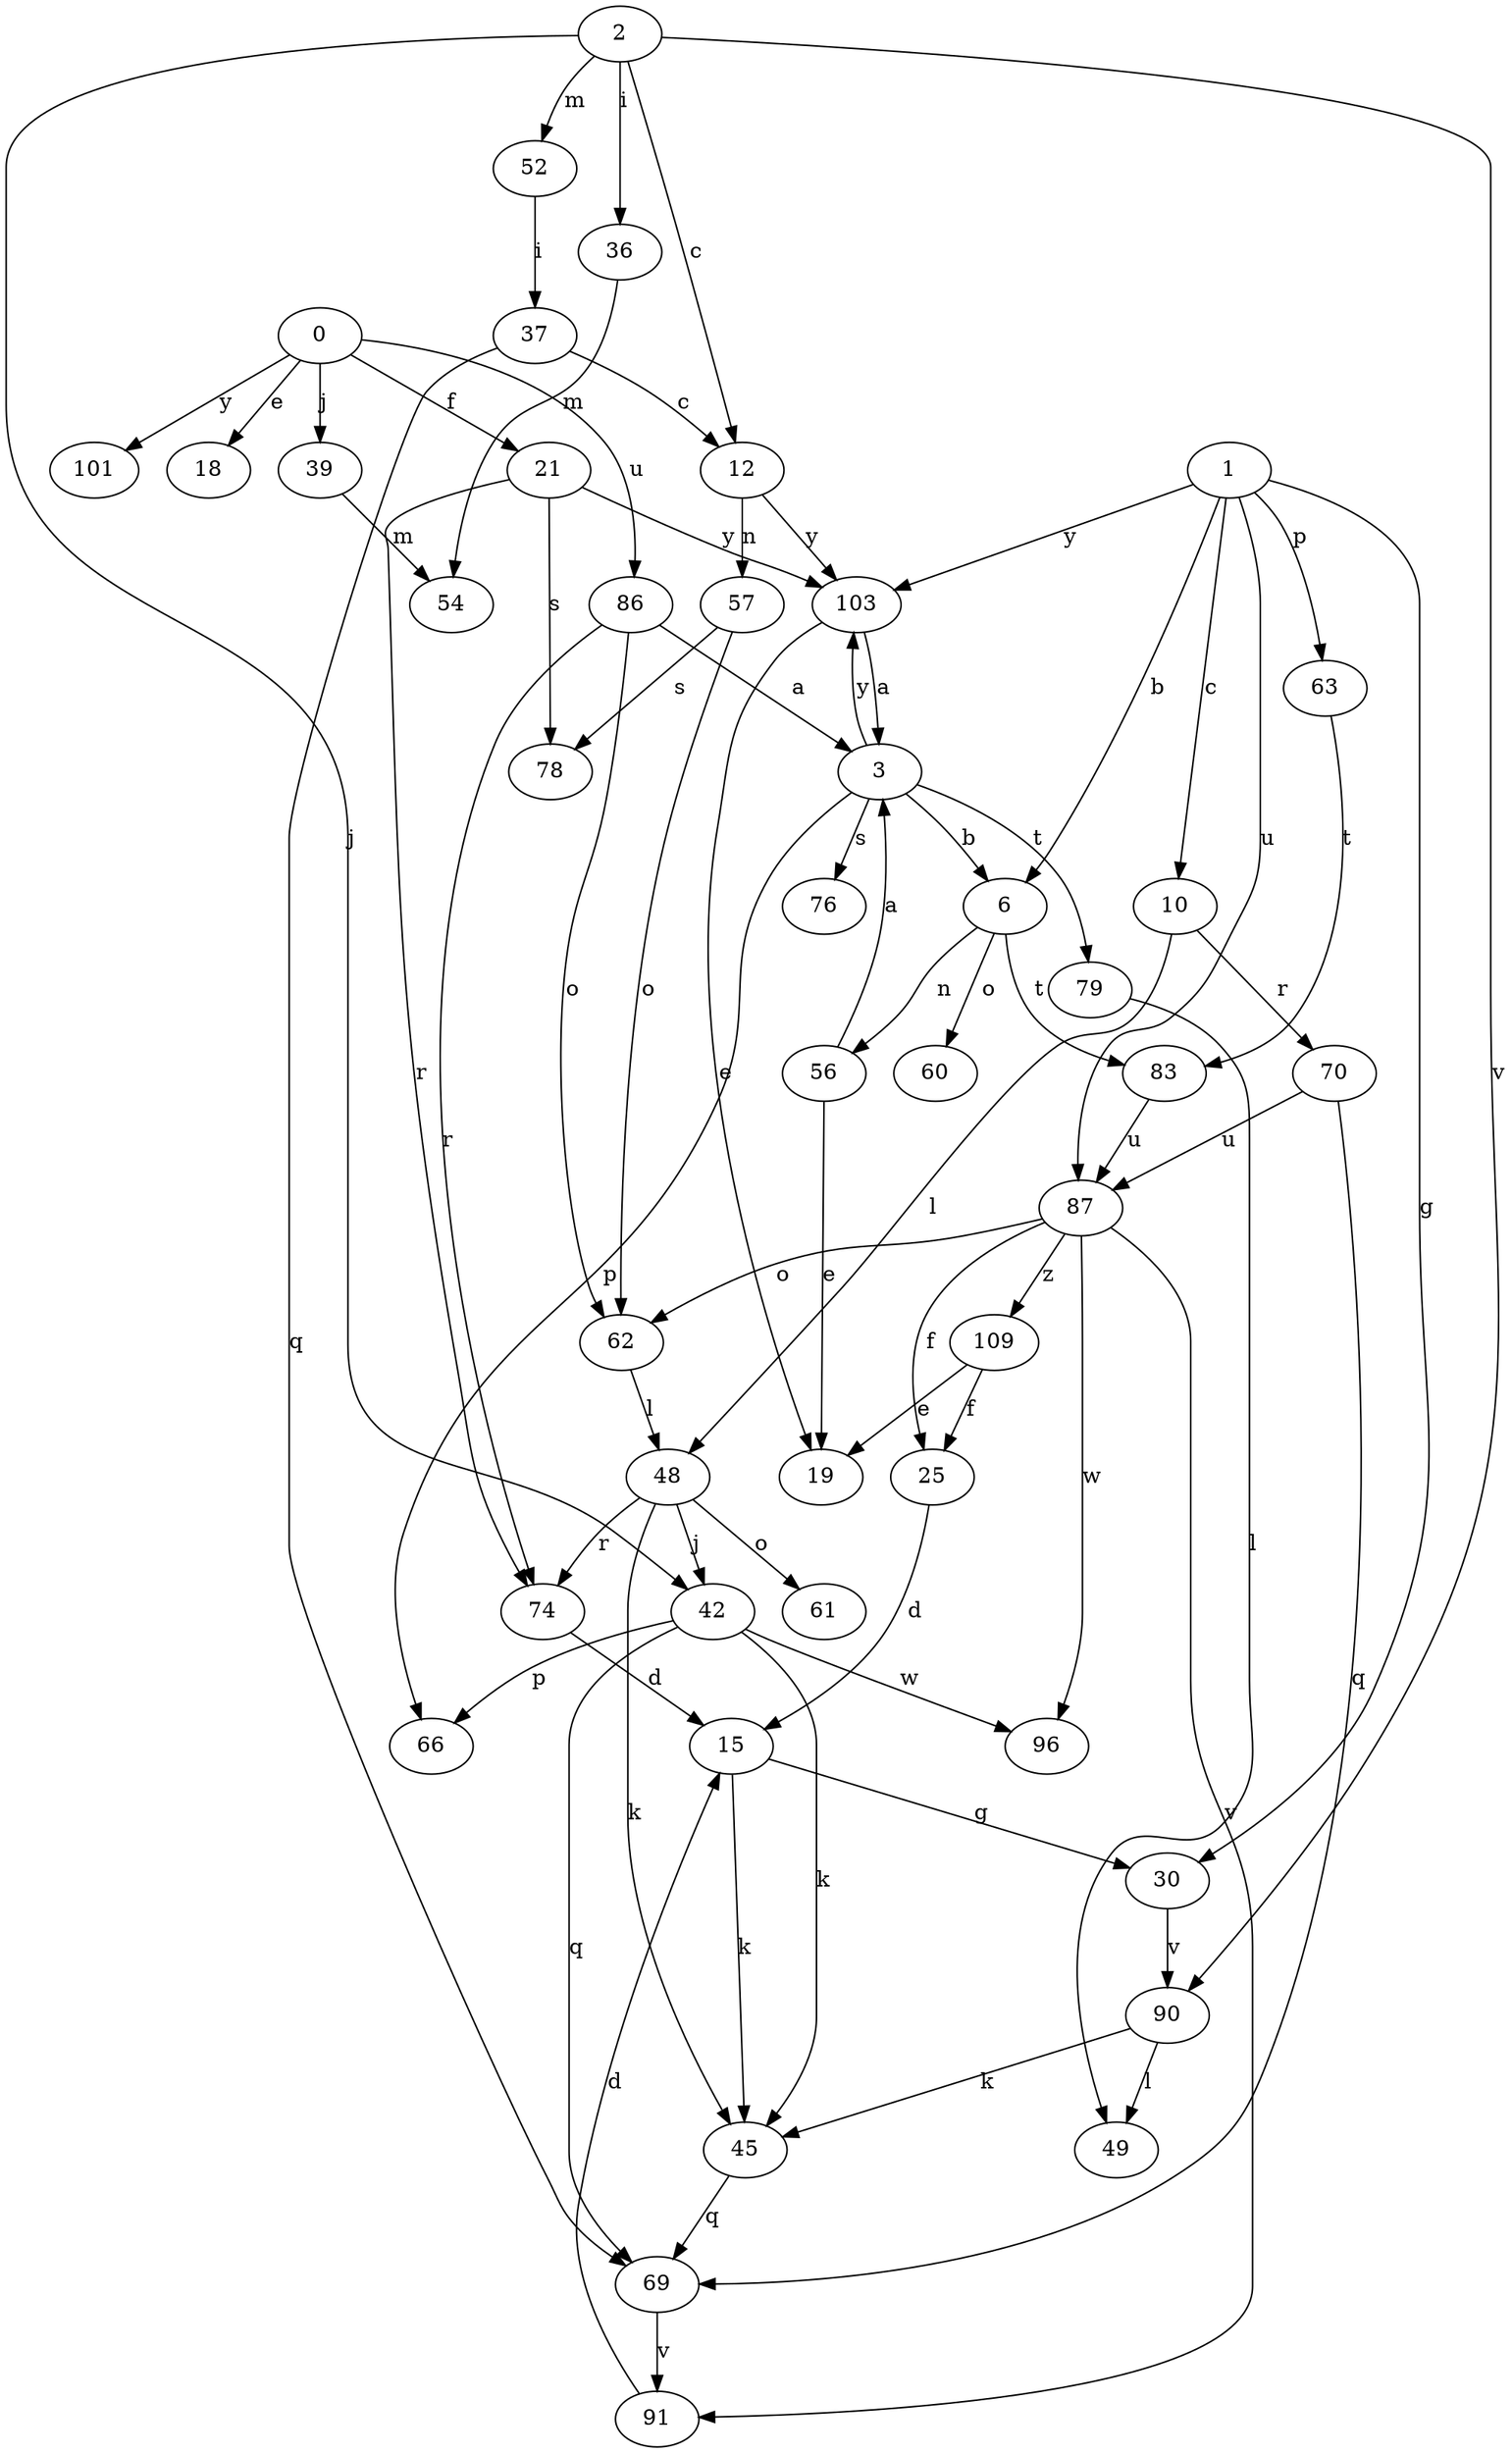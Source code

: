 strict digraph  {
0;
1;
2;
3;
6;
10;
12;
15;
18;
19;
21;
25;
30;
36;
37;
39;
42;
45;
48;
49;
52;
54;
56;
57;
60;
61;
62;
63;
66;
69;
70;
74;
76;
78;
79;
83;
86;
87;
90;
91;
96;
101;
103;
109;
0 -> 18  [label=e];
0 -> 21  [label=f];
0 -> 39  [label=j];
0 -> 86  [label=u];
0 -> 101  [label=y];
1 -> 6  [label=b];
1 -> 10  [label=c];
1 -> 30  [label=g];
1 -> 63  [label=p];
1 -> 87  [label=u];
1 -> 103  [label=y];
2 -> 12  [label=c];
2 -> 36  [label=i];
2 -> 42  [label=j];
2 -> 52  [label=m];
2 -> 90  [label=v];
3 -> 6  [label=b];
3 -> 66  [label=p];
3 -> 76  [label=s];
3 -> 79  [label=t];
3 -> 103  [label=y];
6 -> 56  [label=n];
6 -> 60  [label=o];
6 -> 83  [label=t];
10 -> 48  [label=l];
10 -> 70  [label=r];
12 -> 57  [label=n];
12 -> 103  [label=y];
15 -> 30  [label=g];
15 -> 45  [label=k];
21 -> 74  [label=r];
21 -> 78  [label=s];
21 -> 103  [label=y];
25 -> 15  [label=d];
30 -> 90  [label=v];
36 -> 54  [label=m];
37 -> 12  [label=c];
37 -> 69  [label=q];
39 -> 54  [label=m];
42 -> 45  [label=k];
42 -> 66  [label=p];
42 -> 69  [label=q];
42 -> 96  [label=w];
45 -> 69  [label=q];
48 -> 42  [label=j];
48 -> 45  [label=k];
48 -> 61  [label=o];
48 -> 74  [label=r];
52 -> 37  [label=i];
56 -> 3  [label=a];
56 -> 19  [label=e];
57 -> 62  [label=o];
57 -> 78  [label=s];
62 -> 48  [label=l];
63 -> 83  [label=t];
69 -> 91  [label=v];
70 -> 69  [label=q];
70 -> 87  [label=u];
74 -> 15  [label=d];
79 -> 49  [label=l];
83 -> 87  [label=u];
86 -> 3  [label=a];
86 -> 62  [label=o];
86 -> 74  [label=r];
87 -> 25  [label=f];
87 -> 62  [label=o];
87 -> 91  [label=v];
87 -> 96  [label=w];
87 -> 109  [label=z];
90 -> 45  [label=k];
90 -> 49  [label=l];
91 -> 15  [label=d];
103 -> 3  [label=a];
103 -> 19  [label=e];
109 -> 19  [label=e];
109 -> 25  [label=f];
}
